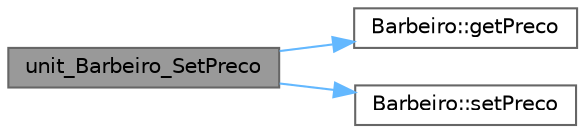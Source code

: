 digraph "unit_Barbeiro_SetPreco"
{
 // LATEX_PDF_SIZE
  bgcolor="transparent";
  edge [fontname=Helvetica,fontsize=10,labelfontname=Helvetica,labelfontsize=10];
  node [fontname=Helvetica,fontsize=10,shape=box,height=0.2,width=0.4];
  rankdir="LR";
  Node1 [id="Node000001",label="unit_Barbeiro_SetPreco",height=0.2,width=0.4,color="gray40", fillcolor="grey60", style="filled", fontcolor="black",tooltip=" "];
  Node1 -> Node2 [id="edge1_Node000001_Node000002",color="steelblue1",style="solid",tooltip=" "];
  Node2 [id="Node000002",label="Barbeiro::getPreco",height=0.2,width=0.4,color="grey40", fillcolor="white", style="filled",URL="$class_barbeiro.html#a1dc2f4c829128ada55c667880bd593df",tooltip="Getter para o atributo preco."];
  Node1 -> Node3 [id="edge2_Node000001_Node000003",color="steelblue1",style="solid",tooltip=" "];
  Node3 [id="Node000003",label="Barbeiro::setPreco",height=0.2,width=0.4,color="grey40", fillcolor="white", style="filled",URL="$class_barbeiro.html#a2eaadbcff980ac42e20672b5cafa014d",tooltip="Setter para o atributo preco."];
}
